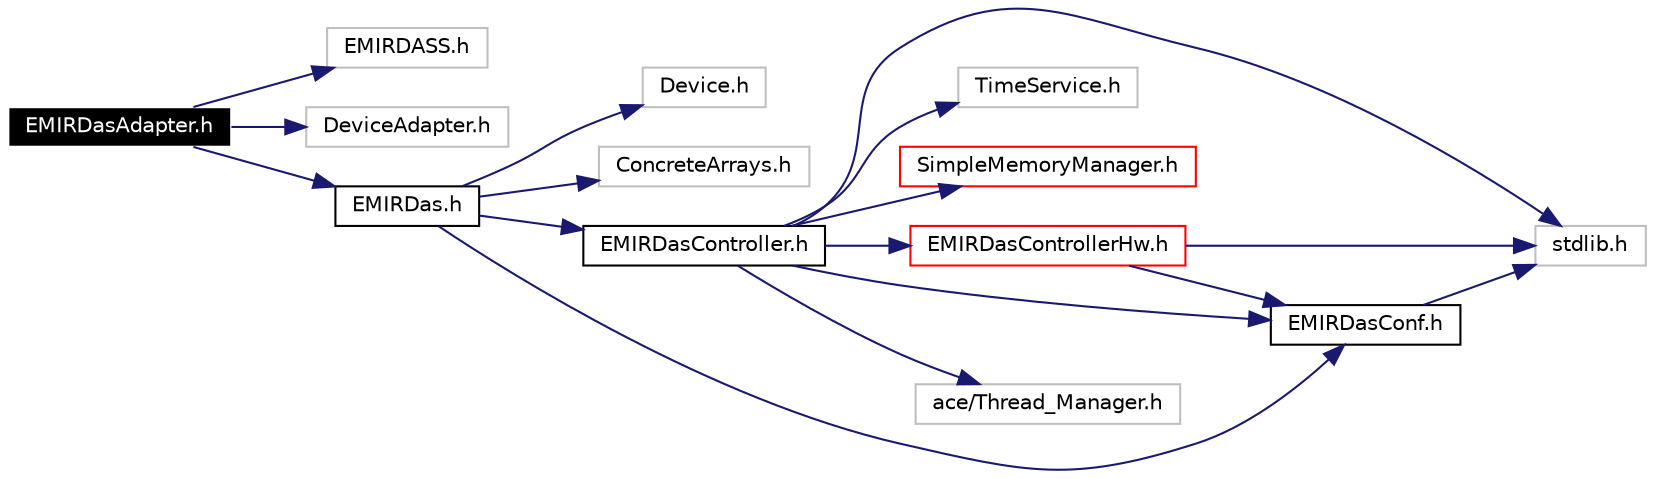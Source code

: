 digraph G
{
  edge [fontname="Helvetica",fontsize=10,labelfontname="Helvetica",labelfontsize=10];
  node [fontname="Helvetica",fontsize=10,shape=record];
  rankdir=LR;
  Node1 [label="EMIRDasAdapter.h",height=0.2,width=0.4,color="white", fillcolor="black", style="filled" fontcolor="white"];
  Node1 -> Node2 [color="midnightblue",fontsize=10,style="solid",fontname="Helvetica"];
  Node2 [label="EMIRDASS.h",height=0.2,width=0.4,color="grey75", fillcolor="white", style="filled"];
  Node1 -> Node3 [color="midnightblue",fontsize=10,style="solid",fontname="Helvetica"];
  Node3 [label="DeviceAdapter.h",height=0.2,width=0.4,color="grey75", fillcolor="white", style="filled"];
  Node1 -> Node4 [color="midnightblue",fontsize=10,style="solid",fontname="Helvetica"];
  Node4 [label="EMIRDas.h",height=0.2,width=0.4,color="black", fillcolor="white", style="filled",URL="$EMIRDas_8h.html"];
  Node4 -> Node5 [color="midnightblue",fontsize=10,style="solid",fontname="Helvetica"];
  Node5 [label="Device.h",height=0.2,width=0.4,color="grey75", fillcolor="white", style="filled"];
  Node4 -> Node6 [color="midnightblue",fontsize=10,style="solid",fontname="Helvetica"];
  Node6 [label="ConcreteArrays.h",height=0.2,width=0.4,color="grey75", fillcolor="white", style="filled"];
  Node4 -> Node7 [color="midnightblue",fontsize=10,style="solid",fontname="Helvetica"];
  Node7 [label="EMIRDasController.h",height=0.2,width=0.4,color="black", fillcolor="white", style="filled",URL="$EMIRDasController_8h.html"];
  Node7 -> Node8 [color="midnightblue",fontsize=10,style="solid",fontname="Helvetica"];
  Node8 [label="stdlib.h",height=0.2,width=0.4,color="grey75", fillcolor="white", style="filled"];
  Node7 -> Node9 [color="midnightblue",fontsize=10,style="solid",fontname="Helvetica"];
  Node9 [label="TimeService.h",height=0.2,width=0.4,color="grey75", fillcolor="white", style="filled"];
  Node7 -> Node10 [color="midnightblue",fontsize=10,style="solid",fontname="Helvetica"];
  Node10 [label="SimpleMemoryManager.h",height=0.2,width=0.4,color="red", fillcolor="white", style="filled",URL="$SimpleMemoryManager_8h.html"];
  Node7 -> Node11 [color="midnightblue",fontsize=10,style="solid",fontname="Helvetica"];
  Node11 [label="EMIRDasControllerHw.h",height=0.2,width=0.4,color="red", fillcolor="white", style="filled",URL="$EMIRDasControllerHw_8h.html"];
  Node11 -> Node8 [color="midnightblue",fontsize=10,style="solid",fontname="Helvetica"];
  Node11 -> Node12 [color="midnightblue",fontsize=10,style="solid",fontname="Helvetica"];
  Node12 [label="EMIRDasConf.h",height=0.2,width=0.4,color="black", fillcolor="white", style="filled",URL="$EMIRDasConf_8h.html"];
  Node12 -> Node8 [color="midnightblue",fontsize=10,style="solid",fontname="Helvetica"];
  Node7 -> Node12 [color="midnightblue",fontsize=10,style="solid",fontname="Helvetica"];
  Node7 -> Node13 [color="midnightblue",fontsize=10,style="solid",fontname="Helvetica"];
  Node13 [label="ace/Thread_Manager.h",height=0.2,width=0.4,color="grey75", fillcolor="white", style="filled"];
  Node4 -> Node12 [color="midnightblue",fontsize=10,style="solid",fontname="Helvetica"];
}
